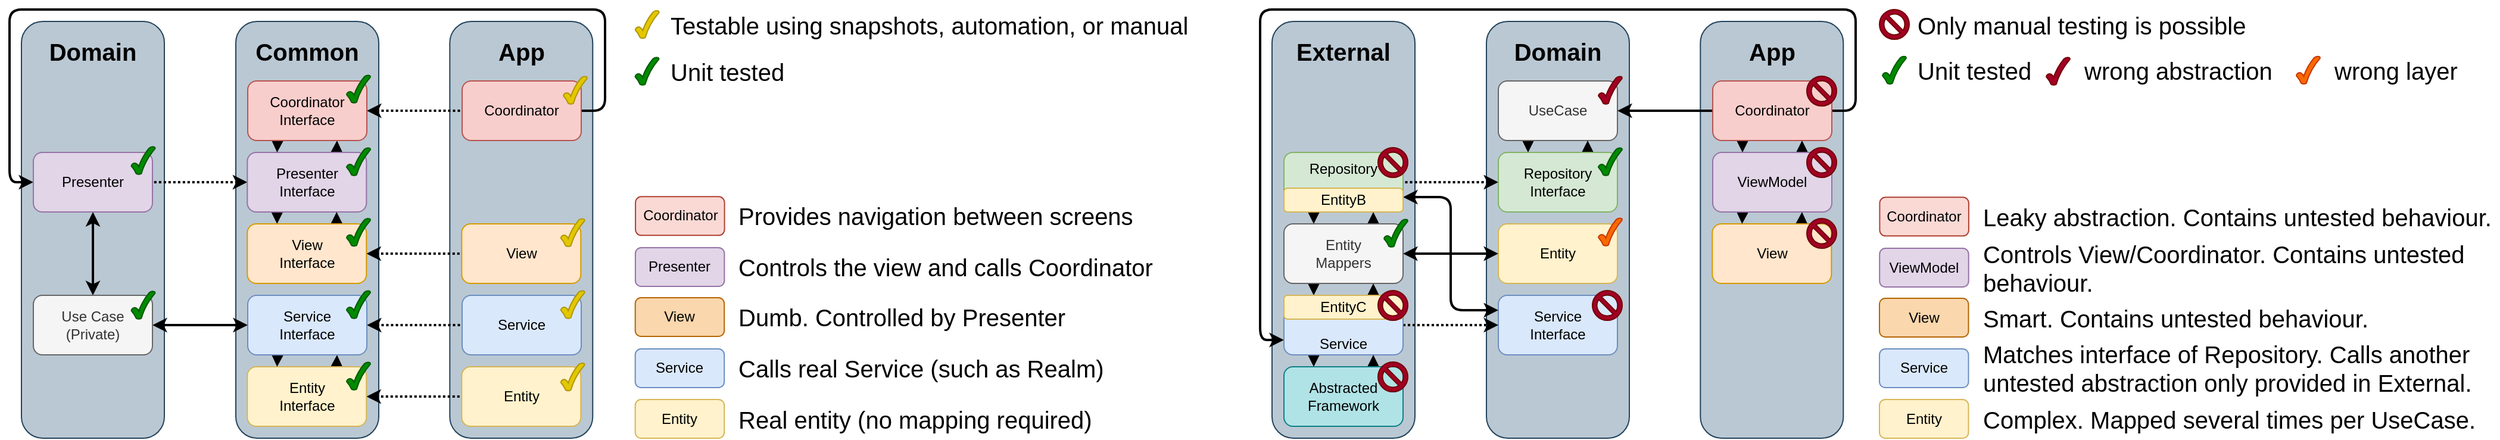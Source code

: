 <mxfile version="12.7.0" type="device"><diagram id="kvnd-zOc_4Nbdbl5QfDw" name="Page-1"><mxGraphModel dx="1101" dy="2995" grid="1" gridSize="10" guides="1" tooltips="1" connect="1" arrows="1" fold="1" page="1" pageScale="1" pageWidth="850" pageHeight="1100" math="0" shadow="0"><root><mxCell id="0"/><mxCell id="1" parent="0"/><mxCell id="dCTZfbozJOA-uEL_orex-148" value="" style="rounded=1;whiteSpace=wrap;html=1;shadow=0;glass=0;comic=0;labelBackgroundColor=none;fillColor=#bac8d3;fontSize=20;align=center;strokeColor=#23445d;" vertex="1" parent="1"><mxGeometry x="50" y="-2160" width="120" height="350" as="geometry"/></mxCell><mxCell id="dCTZfbozJOA-uEL_orex-134" value="" style="rounded=1;whiteSpace=wrap;html=1;shadow=0;glass=0;comic=0;labelBackgroundColor=none;fillColor=#bac8d3;fontSize=20;align=center;strokeColor=#23445d;" vertex="1" parent="1"><mxGeometry x="409.65" y="-2160" width="120" height="350" as="geometry"/></mxCell><mxCell id="dCTZfbozJOA-uEL_orex-130" value="" style="rounded=1;whiteSpace=wrap;html=1;shadow=0;glass=0;comic=0;labelBackgroundColor=none;fillColor=#bac8d3;fontSize=20;align=center;strokeColor=#23445d;" vertex="1" parent="1"><mxGeometry x="230" y="-2160" width="120" height="350" as="geometry"/></mxCell><mxCell id="dCTZfbozJOA-uEL_orex-133" value="" style="edgeStyle=orthogonalEdgeStyle;rounded=1;orthogonalLoop=1;jettySize=auto;html=1;dashed=1;endArrow=none;endFill=0;fontSize=12;dashPattern=1 1;strokeWidth=2;startArrow=classic;startFill=1;" edge="1" parent="1" source="dCTZfbozJOA-uEL_orex-131" target="dCTZfbozJOA-uEL_orex-132"><mxGeometry relative="1" as="geometry"/></mxCell><mxCell id="dCTZfbozJOA-uEL_orex-215" style="edgeStyle=orthogonalEdgeStyle;rounded=1;orthogonalLoop=1;jettySize=auto;html=1;exitX=0.75;exitY=0;exitDx=0;exitDy=0;entryX=0.75;entryY=1;entryDx=0;entryDy=0;dashed=1;dashPattern=1 1;startArrow=none;startFill=0;endArrow=classic;endFill=1;strokeWidth=2;fontSize=20;" edge="1" parent="1" source="dCTZfbozJOA-uEL_orex-131" target="dCTZfbozJOA-uEL_orex-138"><mxGeometry relative="1" as="geometry"/></mxCell><mxCell id="dCTZfbozJOA-uEL_orex-131" value="Entity&lt;br&gt;Interface" style="rounded=1;whiteSpace=wrap;html=1;shadow=0;glass=0;comic=0;labelBackgroundColor=none;fillColor=#fff2cc;fontSize=12;align=center;strokeColor=#d6b656;" vertex="1" parent="1"><mxGeometry x="239.65" y="-1870" width="100" height="50" as="geometry"/></mxCell><mxCell id="dCTZfbozJOA-uEL_orex-132" value="Entity" style="rounded=1;whiteSpace=wrap;html=1;shadow=0;glass=0;comic=0;labelBackgroundColor=none;fillColor=#fff2cc;fontSize=12;align=center;strokeColor=#d6b656;" vertex="1" parent="1"><mxGeometry x="419.65" y="-1870" width="100" height="50" as="geometry"/></mxCell><mxCell id="dCTZfbozJOA-uEL_orex-151" value="" style="edgeStyle=orthogonalEdgeStyle;rounded=1;orthogonalLoop=1;jettySize=auto;html=1;dashed=1;endArrow=none;endFill=0;fontSize=12;strokeWidth=2;dashPattern=1 1;startArrow=classic;startFill=1;" edge="1" parent="1" source="dCTZfbozJOA-uEL_orex-135" target="dCTZfbozJOA-uEL_orex-149"><mxGeometry relative="1" as="geometry"><mxPoint x="150" y="-2015" as="targetPoint"/></mxGeometry></mxCell><mxCell id="dCTZfbozJOA-uEL_orex-209" style="edgeStyle=orthogonalEdgeStyle;rounded=1;orthogonalLoop=1;jettySize=auto;html=1;exitX=0.25;exitY=1;exitDx=0;exitDy=0;entryX=0.25;entryY=0;entryDx=0;entryDy=0;dashed=1;dashPattern=1 1;startArrow=none;startFill=0;endArrow=classic;endFill=1;strokeWidth=2;fontSize=20;" edge="1" parent="1" source="dCTZfbozJOA-uEL_orex-135" target="dCTZfbozJOA-uEL_orex-136"><mxGeometry relative="1" as="geometry"/></mxCell><mxCell id="dCTZfbozJOA-uEL_orex-212" style="edgeStyle=orthogonalEdgeStyle;rounded=1;orthogonalLoop=1;jettySize=auto;html=1;exitX=0.75;exitY=0;exitDx=0;exitDy=0;entryX=0.75;entryY=1;entryDx=0;entryDy=0;dashed=1;dashPattern=1 1;startArrow=none;startFill=0;endArrow=classic;endFill=1;strokeWidth=2;fontSize=20;" edge="1" parent="1" source="dCTZfbozJOA-uEL_orex-135" target="dCTZfbozJOA-uEL_orex-137"><mxGeometry relative="1" as="geometry"/></mxCell><mxCell id="dCTZfbozJOA-uEL_orex-135" value="Presenter&lt;br&gt;Interface" style="rounded=1;whiteSpace=wrap;html=1;shadow=0;glass=0;comic=0;labelBackgroundColor=none;fillColor=#e1d5e7;fontSize=12;align=center;strokeColor=#9673a6;" vertex="1" parent="1"><mxGeometry x="239.65" y="-2050" width="100" height="50" as="geometry"/></mxCell><mxCell id="dCTZfbozJOA-uEL_orex-147" value="" style="edgeStyle=orthogonalEdgeStyle;rounded=1;orthogonalLoop=1;jettySize=auto;html=1;dashed=1;endArrow=none;endFill=0;fontSize=12;entryX=0;entryY=0.5;entryDx=0;entryDy=0;dashPattern=1 1;strokeWidth=2;startArrow=classic;startFill=1;" edge="1" parent="1" source="dCTZfbozJOA-uEL_orex-136" target="dCTZfbozJOA-uEL_orex-139"><mxGeometry relative="1" as="geometry"/></mxCell><mxCell id="dCTZfbozJOA-uEL_orex-210" style="edgeStyle=orthogonalEdgeStyle;rounded=1;orthogonalLoop=1;jettySize=auto;html=1;exitX=0.75;exitY=0;exitDx=0;exitDy=0;entryX=0.75;entryY=1;entryDx=0;entryDy=0;dashed=1;dashPattern=1 1;startArrow=none;startFill=0;endArrow=classic;endFill=1;strokeWidth=2;fontSize=20;" edge="1" parent="1" source="dCTZfbozJOA-uEL_orex-136" target="dCTZfbozJOA-uEL_orex-135"><mxGeometry relative="1" as="geometry"/></mxCell><mxCell id="dCTZfbozJOA-uEL_orex-136" value="View&lt;br&gt;Interface" style="rounded=1;whiteSpace=wrap;html=1;shadow=0;glass=0;comic=0;labelBackgroundColor=none;fillColor=#ffe6cc;fontSize=12;align=center;strokeColor=#d79b00;" vertex="1" parent="1"><mxGeometry x="239.65" y="-1990" width="100" height="50" as="geometry"/></mxCell><mxCell id="dCTZfbozJOA-uEL_orex-145" value="" style="edgeStyle=orthogonalEdgeStyle;rounded=1;orthogonalLoop=1;jettySize=auto;html=1;dashed=1;endArrow=none;endFill=0;fontSize=12;strokeWidth=2;dashPattern=1 1;startArrow=classic;startFill=1;" edge="1" parent="1" source="dCTZfbozJOA-uEL_orex-137" target="dCTZfbozJOA-uEL_orex-140"><mxGeometry relative="1" as="geometry"/></mxCell><mxCell id="dCTZfbozJOA-uEL_orex-213" style="edgeStyle=orthogonalEdgeStyle;rounded=1;orthogonalLoop=1;jettySize=auto;html=1;exitX=0.25;exitY=1;exitDx=0;exitDy=0;entryX=0.25;entryY=0;entryDx=0;entryDy=0;dashed=1;dashPattern=1 1;startArrow=none;startFill=0;endArrow=classic;endFill=1;strokeWidth=2;fontSize=20;" edge="1" parent="1" source="dCTZfbozJOA-uEL_orex-137" target="dCTZfbozJOA-uEL_orex-135"><mxGeometry relative="1" as="geometry"/></mxCell><mxCell id="dCTZfbozJOA-uEL_orex-137" value="Coordinator&lt;br&gt;Interface" style="rounded=1;whiteSpace=wrap;html=1;shadow=0;glass=0;comic=0;labelBackgroundColor=none;fillColor=#f8cecc;fontSize=12;align=center;strokeColor=#b85450;" vertex="1" parent="1"><mxGeometry x="240" y="-2110" width="100" height="50" as="geometry"/></mxCell><mxCell id="dCTZfbozJOA-uEL_orex-144" value="" style="edgeStyle=orthogonalEdgeStyle;rounded=1;orthogonalLoop=1;jettySize=auto;html=1;dashed=1;endArrow=none;endFill=0;fontSize=12;dashPattern=1 1;strokeWidth=2;startArrow=classic;startFill=1;" edge="1" parent="1" source="dCTZfbozJOA-uEL_orex-138" target="dCTZfbozJOA-uEL_orex-143"><mxGeometry relative="1" as="geometry"/></mxCell><mxCell id="dCTZfbozJOA-uEL_orex-214" style="edgeStyle=orthogonalEdgeStyle;rounded=1;orthogonalLoop=1;jettySize=auto;html=1;exitX=0.25;exitY=1;exitDx=0;exitDy=0;entryX=0.25;entryY=0;entryDx=0;entryDy=0;dashed=1;dashPattern=1 1;startArrow=none;startFill=0;endArrow=classic;endFill=1;strokeWidth=2;fontSize=20;" edge="1" parent="1" source="dCTZfbozJOA-uEL_orex-138" target="dCTZfbozJOA-uEL_orex-131"><mxGeometry relative="1" as="geometry"/></mxCell><mxCell id="dCTZfbozJOA-uEL_orex-138" value="Service&lt;br&gt;Interface" style="rounded=1;whiteSpace=wrap;html=1;shadow=0;glass=0;comic=0;labelBackgroundColor=none;fillColor=#dae8fc;fontSize=12;align=center;strokeColor=#6c8ebf;" vertex="1" parent="1"><mxGeometry x="240" y="-1930" width="100" height="50" as="geometry"/></mxCell><mxCell id="dCTZfbozJOA-uEL_orex-139" value="View" style="rounded=1;whiteSpace=wrap;html=1;shadow=0;glass=0;comic=0;labelBackgroundColor=none;fillColor=#ffe6cc;fontSize=12;align=center;strokeColor=#d79b00;" vertex="1" parent="1"><mxGeometry x="419.65" y="-1990" width="100" height="50" as="geometry"/></mxCell><mxCell id="dCTZfbozJOA-uEL_orex-157" style="edgeStyle=orthogonalEdgeStyle;rounded=1;orthogonalLoop=1;jettySize=auto;html=1;exitX=1;exitY=0.5;exitDx=0;exitDy=0;entryX=0;entryY=0.5;entryDx=0;entryDy=0;endArrow=classic;endFill=1;fontSize=20;strokeWidth=2;" edge="1" parent="1" source="dCTZfbozJOA-uEL_orex-140" target="dCTZfbozJOA-uEL_orex-149"><mxGeometry relative="1" as="geometry"><Array as="points"><mxPoint x="540" y="-2085"/><mxPoint x="540" y="-2170"/><mxPoint x="40" y="-2170"/><mxPoint x="40" y="-2025"/></Array></mxGeometry></mxCell><mxCell id="dCTZfbozJOA-uEL_orex-140" value="Coordinator" style="rounded=1;whiteSpace=wrap;html=1;shadow=0;glass=0;comic=0;labelBackgroundColor=none;fillColor=#f8cecc;fontSize=12;align=center;strokeColor=#b85450;" vertex="1" parent="1"><mxGeometry x="420" y="-2110" width="100" height="50" as="geometry"/></mxCell><mxCell id="dCTZfbozJOA-uEL_orex-143" value="Service" style="rounded=1;whiteSpace=wrap;html=1;shadow=0;glass=0;comic=0;labelBackgroundColor=none;fillColor=#dae8fc;fontSize=12;align=center;strokeColor=#6c8ebf;" vertex="1" parent="1"><mxGeometry x="420" y="-1930" width="100" height="50" as="geometry"/></mxCell><mxCell id="dCTZfbozJOA-uEL_orex-202" style="edgeStyle=orthogonalEdgeStyle;rounded=1;orthogonalLoop=1;jettySize=auto;html=1;exitX=0.5;exitY=1;exitDx=0;exitDy=0;startArrow=classic;startFill=1;endArrow=classic;endFill=1;strokeWidth=2;fontSize=20;" edge="1" parent="1" source="dCTZfbozJOA-uEL_orex-149" target="dCTZfbozJOA-uEL_orex-152"><mxGeometry relative="1" as="geometry"/></mxCell><mxCell id="dCTZfbozJOA-uEL_orex-149" value="Presenter" style="rounded=1;whiteSpace=wrap;html=1;shadow=0;glass=0;comic=0;labelBackgroundColor=none;fillColor=#e1d5e7;fontSize=12;align=center;strokeColor=#9673a6;" vertex="1" parent="1"><mxGeometry x="60.0" y="-2050" width="100" height="50" as="geometry"/></mxCell><mxCell id="dCTZfbozJOA-uEL_orex-201" style="edgeStyle=orthogonalEdgeStyle;rounded=1;orthogonalLoop=1;jettySize=auto;html=1;exitX=1;exitY=0.5;exitDx=0;exitDy=0;entryX=0;entryY=0.5;entryDx=0;entryDy=0;startArrow=classic;startFill=1;endArrow=classic;endFill=1;strokeWidth=2;fontSize=20;" edge="1" parent="1" source="dCTZfbozJOA-uEL_orex-152" target="dCTZfbozJOA-uEL_orex-138"><mxGeometry relative="1" as="geometry"/></mxCell><mxCell id="dCTZfbozJOA-uEL_orex-152" value="Use Case&lt;br&gt;(Private)" style="rounded=1;whiteSpace=wrap;html=1;shadow=0;glass=0;comic=0;labelBackgroundColor=none;fillColor=#f5f5f5;fontSize=12;align=center;strokeColor=#666666;fontColor=#333333;" vertex="1" parent="1"><mxGeometry x="60.0" y="-1930" width="100" height="50" as="geometry"/></mxCell><mxCell id="dCTZfbozJOA-uEL_orex-154" value="Common" style="rounded=1;whiteSpace=wrap;html=1;shadow=0;glass=0;comic=0;labelBackgroundColor=none;fillColor=none;fontSize=20;align=center;strokeColor=none;fontStyle=1" vertex="1" parent="1"><mxGeometry x="240" y="-2160" width="100" height="50" as="geometry"/></mxCell><mxCell id="dCTZfbozJOA-uEL_orex-155" value="App" style="rounded=1;whiteSpace=wrap;html=1;shadow=0;glass=0;comic=0;labelBackgroundColor=none;fillColor=none;fontSize=20;align=center;strokeColor=none;fontStyle=1" vertex="1" parent="1"><mxGeometry x="420.0" y="-2160" width="100" height="50" as="geometry"/></mxCell><mxCell id="dCTZfbozJOA-uEL_orex-156" value="Domain" style="rounded=1;whiteSpace=wrap;html=1;shadow=0;glass=0;comic=0;labelBackgroundColor=none;fillColor=none;fontSize=20;align=center;strokeColor=none;fontStyle=1" vertex="1" parent="1"><mxGeometry x="60.0" y="-2160" width="100" height="50" as="geometry"/></mxCell><mxCell id="dCTZfbozJOA-uEL_orex-159" value="" style="rounded=1;whiteSpace=wrap;html=1;shadow=0;glass=0;comic=0;labelBackgroundColor=none;fillColor=#bac8d3;fontSize=20;align=center;strokeColor=#23445d;" vertex="1" parent="1"><mxGeometry x="1100" y="-2160" width="120" height="350" as="geometry"/></mxCell><mxCell id="dCTZfbozJOA-uEL_orex-160" value="" style="rounded=1;whiteSpace=wrap;html=1;shadow=0;glass=0;comic=0;labelBackgroundColor=none;fillColor=#bac8d3;fontSize=20;align=center;strokeColor=#23445d;" vertex="1" parent="1"><mxGeometry x="1459.65" y="-2160" width="120" height="350" as="geometry"/></mxCell><mxCell id="dCTZfbozJOA-uEL_orex-161" value="" style="rounded=1;whiteSpace=wrap;html=1;shadow=0;glass=0;comic=0;labelBackgroundColor=none;fillColor=#bac8d3;fontSize=20;align=center;strokeColor=#23445d;" vertex="1" parent="1"><mxGeometry x="1280" y="-2160" width="120" height="350" as="geometry"/></mxCell><mxCell id="dCTZfbozJOA-uEL_orex-163" value="Entity" style="rounded=1;whiteSpace=wrap;html=1;shadow=0;glass=0;comic=0;labelBackgroundColor=none;fillColor=#fff2cc;fontSize=12;align=center;strokeColor=#d6b656;" vertex="1" parent="1"><mxGeometry x="1290" y="-1990" width="100" height="50" as="geometry"/></mxCell><mxCell id="dCTZfbozJOA-uEL_orex-221" style="edgeStyle=orthogonalEdgeStyle;rounded=1;orthogonalLoop=1;jettySize=auto;html=1;exitX=0.25;exitY=1;exitDx=0;exitDy=0;entryX=0.25;entryY=0;entryDx=0;entryDy=0;startArrow=none;startFill=0;endArrow=classic;endFill=1;strokeWidth=2;fontSize=20;" edge="1" parent="1" source="dCTZfbozJOA-uEL_orex-166" target="dCTZfbozJOA-uEL_orex-183"><mxGeometry relative="1" as="geometry"/></mxCell><mxCell id="dCTZfbozJOA-uEL_orex-166" value="UseCase" style="rounded=1;whiteSpace=wrap;html=1;shadow=0;glass=0;comic=0;labelBackgroundColor=none;fillColor=#f5f5f5;fontSize=12;align=center;strokeColor=#666666;fontColor=#333333;" vertex="1" parent="1"><mxGeometry x="1290" y="-2110" width="100" height="50" as="geometry"/></mxCell><mxCell id="dCTZfbozJOA-uEL_orex-172" value="Service&lt;br&gt;Interface" style="rounded=1;whiteSpace=wrap;html=1;shadow=0;glass=0;comic=0;labelBackgroundColor=none;fillColor=#dae8fc;fontSize=12;align=center;strokeColor=#6c8ebf;" vertex="1" parent="1"><mxGeometry x="1290" y="-1930" width="100" height="50" as="geometry"/></mxCell><mxCell id="dCTZfbozJOA-uEL_orex-229" style="edgeStyle=orthogonalEdgeStyle;rounded=1;orthogonalLoop=1;jettySize=auto;html=1;exitX=0.75;exitY=0;exitDx=0;exitDy=0;entryX=0.75;entryY=1;entryDx=0;entryDy=0;startArrow=none;startFill=0;endArrow=classic;endFill=1;strokeWidth=2;fontSize=20;" edge="1" parent="1" source="dCTZfbozJOA-uEL_orex-173" target="dCTZfbozJOA-uEL_orex-177"><mxGeometry relative="1" as="geometry"/></mxCell><mxCell id="dCTZfbozJOA-uEL_orex-173" value="View" style="rounded=1;whiteSpace=wrap;html=1;shadow=0;glass=0;comic=0;labelBackgroundColor=none;fillColor=#ffe6cc;fontSize=12;align=center;strokeColor=#d79b00;" vertex="1" parent="1"><mxGeometry x="1469.65" y="-1990" width="100" height="50" as="geometry"/></mxCell><mxCell id="dCTZfbozJOA-uEL_orex-182" style="edgeStyle=orthogonalEdgeStyle;rounded=1;orthogonalLoop=1;jettySize=auto;html=1;exitX=0;exitY=0.5;exitDx=0;exitDy=0;entryX=1;entryY=0.5;entryDx=0;entryDy=0;startArrow=none;startFill=0;endArrow=classic;endFill=1;strokeWidth=2;fontSize=20;" edge="1" parent="1" source="dCTZfbozJOA-uEL_orex-175" target="dCTZfbozJOA-uEL_orex-166"><mxGeometry relative="1" as="geometry"/></mxCell><mxCell id="dCTZfbozJOA-uEL_orex-226" style="edgeStyle=orthogonalEdgeStyle;rounded=1;orthogonalLoop=1;jettySize=auto;html=1;exitX=0.25;exitY=1;exitDx=0;exitDy=0;entryX=0.25;entryY=0;entryDx=0;entryDy=0;startArrow=none;startFill=0;endArrow=classic;endFill=1;strokeWidth=2;fontSize=20;" edge="1" parent="1" source="dCTZfbozJOA-uEL_orex-175" target="dCTZfbozJOA-uEL_orex-177"><mxGeometry relative="1" as="geometry"/></mxCell><mxCell id="dCTZfbozJOA-uEL_orex-230" style="edgeStyle=orthogonalEdgeStyle;rounded=1;orthogonalLoop=1;jettySize=auto;html=1;exitX=1;exitY=0.5;exitDx=0;exitDy=0;entryX=0;entryY=0.75;entryDx=0;entryDy=0;startArrow=none;startFill=0;endArrow=classic;endFill=1;strokeWidth=2;fontSize=20;" edge="1" parent="1" source="dCTZfbozJOA-uEL_orex-175" target="dCTZfbozJOA-uEL_orex-185"><mxGeometry relative="1" as="geometry"><Array as="points"><mxPoint x="1590" y="-2085"/><mxPoint x="1590" y="-2170"/><mxPoint x="1090" y="-2170"/><mxPoint x="1090" y="-1892"/></Array></mxGeometry></mxCell><mxCell id="dCTZfbozJOA-uEL_orex-175" value="Coordinator" style="rounded=1;whiteSpace=wrap;html=1;shadow=0;glass=0;comic=0;labelBackgroundColor=none;fillColor=#f8cecc;fontSize=12;align=center;strokeColor=#b85450;" vertex="1" parent="1"><mxGeometry x="1470" y="-2110" width="100" height="50" as="geometry"/></mxCell><mxCell id="dCTZfbozJOA-uEL_orex-227" style="edgeStyle=orthogonalEdgeStyle;rounded=1;orthogonalLoop=1;jettySize=auto;html=1;exitX=0.75;exitY=0;exitDx=0;exitDy=0;entryX=0.75;entryY=1;entryDx=0;entryDy=0;startArrow=none;startFill=0;endArrow=classic;endFill=1;strokeWidth=2;fontSize=20;" edge="1" parent="1" source="dCTZfbozJOA-uEL_orex-177" target="dCTZfbozJOA-uEL_orex-175"><mxGeometry relative="1" as="geometry"/></mxCell><mxCell id="dCTZfbozJOA-uEL_orex-228" style="edgeStyle=orthogonalEdgeStyle;rounded=1;orthogonalLoop=1;jettySize=auto;html=1;exitX=0.25;exitY=1;exitDx=0;exitDy=0;entryX=0.25;entryY=0;entryDx=0;entryDy=0;startArrow=none;startFill=0;endArrow=classic;endFill=1;strokeWidth=2;fontSize=20;" edge="1" parent="1" source="dCTZfbozJOA-uEL_orex-177" target="dCTZfbozJOA-uEL_orex-173"><mxGeometry relative="1" as="geometry"/></mxCell><mxCell id="dCTZfbozJOA-uEL_orex-177" value="&lt;div&gt;ViewModel&lt;/div&gt;" style="rounded=1;whiteSpace=wrap;html=1;shadow=0;glass=0;comic=0;labelBackgroundColor=none;fillColor=#e1d5e7;fontSize=12;align=center;strokeColor=#9673a6;" vertex="1" parent="1"><mxGeometry x="1470" y="-2050" width="100" height="50" as="geometry"/></mxCell><mxCell id="dCTZfbozJOA-uEL_orex-219" style="edgeStyle=orthogonalEdgeStyle;rounded=1;orthogonalLoop=1;jettySize=auto;html=1;exitX=1;exitY=0.75;exitDx=0;exitDy=0;entryX=0;entryY=0.25;entryDx=0;entryDy=0;startArrow=classic;startFill=1;endArrow=classic;endFill=1;strokeWidth=2;fontSize=20;" edge="1" parent="1" source="dCTZfbozJOA-uEL_orex-178" target="dCTZfbozJOA-uEL_orex-172"><mxGeometry relative="1" as="geometry"/></mxCell><mxCell id="dCTZfbozJOA-uEL_orex-178" value="Repository" style="rounded=1;whiteSpace=wrap;html=1;shadow=0;glass=0;comic=0;labelBackgroundColor=none;fillColor=#d5e8d4;fontSize=12;align=center;strokeColor=#82b366;verticalAlign=top;" vertex="1" parent="1"><mxGeometry x="1110" y="-2050" width="100" height="50" as="geometry"/></mxCell><mxCell id="dCTZfbozJOA-uEL_orex-179" value="Domain" style="rounded=1;whiteSpace=wrap;html=1;shadow=0;glass=0;comic=0;labelBackgroundColor=none;fillColor=none;fontSize=20;align=center;strokeColor=none;fontStyle=1" vertex="1" parent="1"><mxGeometry x="1290" y="-2160" width="100" height="50" as="geometry"/></mxCell><mxCell id="dCTZfbozJOA-uEL_orex-180" value="App" style="rounded=1;whiteSpace=wrap;html=1;shadow=0;glass=0;comic=0;labelBackgroundColor=none;fillColor=none;fontSize=20;align=center;strokeColor=none;fontStyle=1" vertex="1" parent="1"><mxGeometry x="1470" y="-2160" width="100" height="50" as="geometry"/></mxCell><mxCell id="dCTZfbozJOA-uEL_orex-181" value="External" style="rounded=1;whiteSpace=wrap;html=1;shadow=0;glass=0;comic=0;labelBackgroundColor=none;fillColor=none;fontSize=20;align=center;strokeColor=none;fontStyle=1" vertex="1" parent="1"><mxGeometry x="1110" y="-2160" width="100" height="50" as="geometry"/></mxCell><mxCell id="dCTZfbozJOA-uEL_orex-184" style="edgeStyle=orthogonalEdgeStyle;rounded=1;orthogonalLoop=1;jettySize=auto;html=1;exitX=0;exitY=0.5;exitDx=0;exitDy=0;dashed=1;dashPattern=1 1;startArrow=classic;startFill=1;endArrow=none;endFill=0;strokeWidth=2;fontSize=20;" edge="1" parent="1" source="dCTZfbozJOA-uEL_orex-183" target="dCTZfbozJOA-uEL_orex-178"><mxGeometry relative="1" as="geometry"/></mxCell><mxCell id="dCTZfbozJOA-uEL_orex-222" style="edgeStyle=orthogonalEdgeStyle;rounded=1;orthogonalLoop=1;jettySize=auto;html=1;exitX=0.75;exitY=0;exitDx=0;exitDy=0;entryX=0.75;entryY=1;entryDx=0;entryDy=0;startArrow=none;startFill=0;endArrow=classic;endFill=1;strokeWidth=2;fontSize=20;" edge="1" parent="1" source="dCTZfbozJOA-uEL_orex-183" target="dCTZfbozJOA-uEL_orex-166"><mxGeometry relative="1" as="geometry"/></mxCell><mxCell id="dCTZfbozJOA-uEL_orex-183" value="Repository&lt;br&gt;Interface" style="rounded=1;whiteSpace=wrap;html=1;shadow=0;glass=0;comic=0;labelBackgroundColor=none;fillColor=#d5e8d4;fontSize=12;align=center;strokeColor=#82b366;" vertex="1" parent="1"><mxGeometry x="1290" y="-2050" width="100" height="50" as="geometry"/></mxCell><mxCell id="dCTZfbozJOA-uEL_orex-186" style="edgeStyle=orthogonalEdgeStyle;rounded=1;orthogonalLoop=1;jettySize=auto;html=1;exitX=1;exitY=0.5;exitDx=0;exitDy=0;entryX=0;entryY=0.5;entryDx=0;entryDy=0;dashed=1;dashPattern=1 1;startArrow=none;startFill=0;endArrow=classic;endFill=1;strokeWidth=2;fontSize=20;" edge="1" parent="1" source="dCTZfbozJOA-uEL_orex-185" target="dCTZfbozJOA-uEL_orex-172"><mxGeometry relative="1" as="geometry"/></mxCell><mxCell id="dCTZfbozJOA-uEL_orex-217" style="edgeStyle=orthogonalEdgeStyle;rounded=1;orthogonalLoop=1;jettySize=auto;html=1;exitX=0.25;exitY=1;exitDx=0;exitDy=0;entryX=0.25;entryY=0;entryDx=0;entryDy=0;startArrow=none;startFill=0;endArrow=classic;endFill=1;strokeWidth=2;fontSize=20;" edge="1" parent="1" source="dCTZfbozJOA-uEL_orex-185" target="dCTZfbozJOA-uEL_orex-216"><mxGeometry relative="1" as="geometry"/></mxCell><mxCell id="dCTZfbozJOA-uEL_orex-185" value="Service" style="rounded=1;whiteSpace=wrap;html=1;shadow=0;glass=0;comic=0;labelBackgroundColor=none;fillColor=#dae8fc;fontSize=12;align=center;strokeColor=#6c8ebf;verticalAlign=bottom;" vertex="1" parent="1"><mxGeometry x="1110" y="-1930" width="100" height="50" as="geometry"/></mxCell><mxCell id="dCTZfbozJOA-uEL_orex-190" style="edgeStyle=orthogonalEdgeStyle;rounded=1;orthogonalLoop=1;jettySize=auto;html=1;exitX=1;exitY=0.5;exitDx=0;exitDy=0;entryX=0;entryY=0.5;entryDx=0;entryDy=0;startArrow=classic;startFill=1;endArrow=classic;endFill=1;strokeWidth=2;fontSize=20;" edge="1" parent="1" source="dCTZfbozJOA-uEL_orex-199" target="dCTZfbozJOA-uEL_orex-163"><mxGeometry relative="1" as="geometry"/></mxCell><mxCell id="dCTZfbozJOA-uEL_orex-239" style="edgeStyle=orthogonalEdgeStyle;rounded=1;orthogonalLoop=1;jettySize=auto;html=1;exitX=0.75;exitY=1;exitDx=0;exitDy=0;startArrow=classic;startFill=1;endArrow=none;endFill=0;strokeWidth=2;fontSize=20;entryX=0.75;entryY=0;entryDx=0;entryDy=0;" edge="1" parent="1" source="dCTZfbozJOA-uEL_orex-199" target="dCTZfbozJOA-uEL_orex-187"><mxGeometry relative="1" as="geometry"><mxPoint x="1185" y="-1930" as="targetPoint"/></mxGeometry></mxCell><mxCell id="dCTZfbozJOA-uEL_orex-218" style="edgeStyle=orthogonalEdgeStyle;rounded=1;orthogonalLoop=1;jettySize=auto;html=1;exitX=0.75;exitY=0;exitDx=0;exitDy=0;entryX=0.75;entryY=1;entryDx=0;entryDy=0;startArrow=none;startFill=0;endArrow=classic;endFill=1;strokeWidth=2;fontSize=20;" edge="1" parent="1" source="dCTZfbozJOA-uEL_orex-216" target="dCTZfbozJOA-uEL_orex-185"><mxGeometry relative="1" as="geometry"/></mxCell><mxCell id="dCTZfbozJOA-uEL_orex-216" value="Abstracted&lt;br&gt;Framework" style="rounded=1;whiteSpace=wrap;html=1;shadow=0;glass=0;comic=0;labelBackgroundColor=none;fillColor=#b0e3e6;fontSize=12;align=center;strokeColor=#0e8088;verticalAlign=middle;" vertex="1" parent="1"><mxGeometry x="1110" y="-1870" width="100" height="50" as="geometry"/></mxCell><mxCell id="dCTZfbozJOA-uEL_orex-245" style="edgeStyle=orthogonalEdgeStyle;rounded=1;orthogonalLoop=1;jettySize=auto;html=1;exitX=0.75;exitY=1;exitDx=0;exitDy=0;entryX=0.75;entryY=0;entryDx=0;entryDy=0;startArrow=classic;startFill=1;endArrow=none;endFill=0;strokeWidth=2;fontSize=20;" edge="1" parent="1" source="dCTZfbozJOA-uEL_orex-188" target="dCTZfbozJOA-uEL_orex-199"><mxGeometry relative="1" as="geometry"/></mxCell><mxCell id="dCTZfbozJOA-uEL_orex-247" style="edgeStyle=orthogonalEdgeStyle;rounded=1;orthogonalLoop=1;jettySize=auto;html=1;exitX=0.25;exitY=0;exitDx=0;exitDy=0;entryX=0.25;entryY=1;entryDx=0;entryDy=0;startArrow=classic;startFill=1;endArrow=none;endFill=0;strokeWidth=2;fontSize=20;" edge="1" parent="1" source="dCTZfbozJOA-uEL_orex-187" target="dCTZfbozJOA-uEL_orex-199"><mxGeometry relative="1" as="geometry"/></mxCell><mxCell id="dCTZfbozJOA-uEL_orex-187" value="&lt;div&gt;EntityC&lt;/div&gt;" style="rounded=1;whiteSpace=wrap;html=1;shadow=0;glass=0;comic=0;labelBackgroundColor=none;fillColor=#fff2cc;fontSize=12;align=center;strokeColor=#d6b656;" vertex="1" parent="1"><mxGeometry x="1110" y="-1930" width="100" height="20" as="geometry"/></mxCell><mxCell id="dCTZfbozJOA-uEL_orex-244" style="edgeStyle=orthogonalEdgeStyle;rounded=1;orthogonalLoop=1;jettySize=auto;html=1;exitX=0.25;exitY=0;exitDx=0;exitDy=0;entryX=0.25;entryY=1;entryDx=0;entryDy=0;startArrow=classic;startFill=1;endArrow=none;endFill=0;strokeWidth=2;fontSize=20;" edge="1" parent="1" source="dCTZfbozJOA-uEL_orex-199" target="dCTZfbozJOA-uEL_orex-188"><mxGeometry relative="1" as="geometry"/></mxCell><mxCell id="dCTZfbozJOA-uEL_orex-199" value="&lt;div&gt;Entity&lt;/div&gt;&lt;div&gt;Mappers&lt;/div&gt;" style="rounded=1;whiteSpace=wrap;html=1;shadow=0;glass=0;comic=0;labelBackgroundColor=none;fillColor=#f5f5f5;fontSize=12;align=center;strokeColor=#666666;fontColor=#333333;" vertex="1" parent="1"><mxGeometry x="1110" y="-1990" width="100" height="50" as="geometry"/></mxCell><mxCell id="dCTZfbozJOA-uEL_orex-188" value="EntityB" style="rounded=1;whiteSpace=wrap;html=1;shadow=0;glass=0;comic=0;labelBackgroundColor=none;fillColor=#fff2cc;fontSize=12;align=center;strokeColor=#d6b656;" vertex="1" parent="1"><mxGeometry x="1110" y="-2020" width="100" height="20" as="geometry"/></mxCell><mxCell id="dCTZfbozJOA-uEL_orex-248" value="" style="verticalLabelPosition=bottom;verticalAlign=top;html=1;shape=mxgraph.basic.tick;rounded=1;shadow=0;glass=0;comic=0;labelBackgroundColor=none;fillColor=#008a00;fontSize=20;align=center;strokeColor=#005700;fontColor=#ffffff;" vertex="1" parent="1"><mxGeometry x="142.25" y="-1933.53" width="20" height="23.53" as="geometry"/></mxCell><mxCell id="dCTZfbozJOA-uEL_orex-249" value="" style="verticalLabelPosition=bottom;verticalAlign=top;html=1;shape=mxgraph.basic.tick;rounded=1;shadow=0;glass=0;comic=0;labelBackgroundColor=none;fillColor=#008a00;fontSize=20;align=center;strokeColor=#005700;fontColor=#ffffff;" vertex="1" parent="1"><mxGeometry x="142.25" y="-2055" width="20" height="23.53" as="geometry"/></mxCell><mxCell id="dCTZfbozJOA-uEL_orex-250" value="" style="verticalLabelPosition=bottom;verticalAlign=top;html=1;shape=mxgraph.basic.tick;rounded=1;shadow=0;glass=0;comic=0;labelBackgroundColor=none;fillColor=#008a00;fontSize=20;align=center;strokeColor=#005700;fontColor=#ffffff;" vertex="1" parent="1"><mxGeometry x="1194" y="-1994" width="20" height="23.53" as="geometry"/></mxCell><mxCell id="dCTZfbozJOA-uEL_orex-253" value="" style="verticalLabelPosition=bottom;verticalAlign=top;html=1;shape=mxgraph.basic.no_symbol;rounded=1;shadow=0;glass=0;comic=0;labelBackgroundColor=none;fillColor=#a20025;fontSize=20;align=center;strokeColor=#6F0000;fontColor=#ffffff;" vertex="1" parent="1"><mxGeometry x="1549" y="-2114" width="25" height="25" as="geometry"/></mxCell><mxCell id="dCTZfbozJOA-uEL_orex-254" value="" style="verticalLabelPosition=bottom;verticalAlign=top;html=1;shape=mxgraph.basic.no_symbol;rounded=1;shadow=0;glass=0;comic=0;labelBackgroundColor=none;fillColor=#a20025;fontSize=20;align=center;strokeColor=#6F0000;fontColor=#ffffff;" vertex="1" parent="1"><mxGeometry x="1549" y="-2054" width="25" height="25" as="geometry"/></mxCell><mxCell id="dCTZfbozJOA-uEL_orex-255" value="" style="verticalLabelPosition=bottom;verticalAlign=top;html=1;shape=mxgraph.basic.no_symbol;rounded=1;shadow=0;glass=0;comic=0;labelBackgroundColor=none;fillColor=#a20025;fontSize=20;align=center;strokeColor=#6F0000;fontColor=#ffffff;" vertex="1" parent="1"><mxGeometry x="1549" y="-1994.47" width="25" height="25" as="geometry"/></mxCell><mxCell id="dCTZfbozJOA-uEL_orex-256" value="" style="verticalLabelPosition=bottom;verticalAlign=top;html=1;shape=mxgraph.basic.no_symbol;rounded=1;shadow=0;glass=0;comic=0;labelBackgroundColor=none;fillColor=#a20025;fontSize=20;align=center;strokeColor=#6F0000;fontColor=#ffffff;" vertex="1" parent="1"><mxGeometry x="1369" y="-1934" width="25" height="25" as="geometry"/></mxCell><mxCell id="dCTZfbozJOA-uEL_orex-257" value="" style="verticalLabelPosition=bottom;verticalAlign=top;html=1;shape=mxgraph.basic.no_symbol;rounded=1;shadow=0;glass=0;comic=0;labelBackgroundColor=none;fillColor=#a20025;fontSize=20;align=center;strokeColor=#6F0000;fontColor=#ffffff;" vertex="1" parent="1"><mxGeometry x="1189" y="-1934" width="25" height="25" as="geometry"/></mxCell><mxCell id="dCTZfbozJOA-uEL_orex-258" value="" style="verticalLabelPosition=bottom;verticalAlign=top;html=1;shape=mxgraph.basic.no_symbol;rounded=1;shadow=0;glass=0;comic=0;labelBackgroundColor=none;fillColor=#a20025;fontSize=20;align=center;strokeColor=#6F0000;fontColor=#ffffff;" vertex="1" parent="1"><mxGeometry x="1189" y="-2054" width="25" height="25" as="geometry"/></mxCell><mxCell id="dCTZfbozJOA-uEL_orex-259" value="" style="verticalLabelPosition=bottom;verticalAlign=top;html=1;shape=mxgraph.basic.tick;rounded=1;shadow=0;glass=0;comic=0;labelBackgroundColor=none;fillColor=#fa6800;fontSize=20;align=center;strokeColor=#C73500;fontColor=#ffffff;" vertex="1" parent="1"><mxGeometry x="1374" y="-1995" width="20" height="23.53" as="geometry"/></mxCell><mxCell id="dCTZfbozJOA-uEL_orex-260" value="" style="verticalLabelPosition=bottom;verticalAlign=top;html=1;shape=mxgraph.basic.no_symbol;rounded=1;shadow=0;glass=0;comic=0;labelBackgroundColor=none;fillColor=#a20025;fontSize=20;align=center;strokeColor=#6F0000;fontColor=#ffffff;" vertex="1" parent="1"><mxGeometry x="1189" y="-1874" width="25" height="25" as="geometry"/></mxCell><mxCell id="dCTZfbozJOA-uEL_orex-261" value="" style="verticalLabelPosition=bottom;verticalAlign=top;html=1;shape=mxgraph.basic.tick;rounded=1;shadow=0;glass=0;comic=0;labelBackgroundColor=none;fillColor=#008a00;fontSize=20;align=center;strokeColor=#005700;fontColor=#ffffff;" vertex="1" parent="1"><mxGeometry x="1374" y="-2054" width="20" height="23.53" as="geometry"/></mxCell><mxCell id="dCTZfbozJOA-uEL_orex-262" value="" style="verticalLabelPosition=bottom;verticalAlign=top;html=1;shape=mxgraph.basic.tick;rounded=1;shadow=0;glass=0;comic=0;labelBackgroundColor=none;fillColor=#a20025;fontSize=20;align=center;strokeColor=#6F0000;fontColor=#ffffff;" vertex="1" parent="1"><mxGeometry x="1374" y="-2114" width="20" height="23.53" as="geometry"/></mxCell><mxCell id="dCTZfbozJOA-uEL_orex-263" value="" style="verticalLabelPosition=bottom;verticalAlign=top;html=1;shape=mxgraph.basic.tick;rounded=1;shadow=0;glass=0;comic=0;labelBackgroundColor=none;fillColor=#008a00;fontSize=20;align=center;strokeColor=#005700;fontColor=#ffffff;" vertex="1" parent="1"><mxGeometry x="323" y="-1994.74" width="20" height="23.53" as="geometry"/></mxCell><mxCell id="dCTZfbozJOA-uEL_orex-264" value="" style="verticalLabelPosition=bottom;verticalAlign=top;html=1;shape=mxgraph.basic.tick;rounded=1;shadow=0;glass=0;comic=0;labelBackgroundColor=none;fillColor=#008a00;fontSize=20;align=center;strokeColor=#005700;fontColor=#ffffff;" vertex="1" parent="1"><mxGeometry x="323" y="-1934" width="20" height="23.53" as="geometry"/></mxCell><mxCell id="dCTZfbozJOA-uEL_orex-265" value="" style="verticalLabelPosition=bottom;verticalAlign=top;html=1;shape=mxgraph.basic.tick;rounded=1;shadow=0;glass=0;comic=0;labelBackgroundColor=none;fillColor=#008a00;fontSize=20;align=center;strokeColor=#005700;fontColor=#ffffff;" vertex="1" parent="1"><mxGeometry x="323" y="-1874" width="20" height="23.53" as="geometry"/></mxCell><mxCell id="dCTZfbozJOA-uEL_orex-266" value="" style="verticalLabelPosition=bottom;verticalAlign=top;html=1;shape=mxgraph.basic.tick;rounded=1;shadow=0;glass=0;comic=0;labelBackgroundColor=none;fillColor=#008a00;fontSize=20;align=center;strokeColor=#005700;fontColor=#ffffff;" vertex="1" parent="1"><mxGeometry x="323" y="-2115" width="20" height="23.53" as="geometry"/></mxCell><mxCell id="dCTZfbozJOA-uEL_orex-267" value="" style="verticalLabelPosition=bottom;verticalAlign=top;html=1;shape=mxgraph.basic.tick;rounded=1;shadow=0;glass=0;comic=0;labelBackgroundColor=none;fillColor=#008a00;fontSize=20;align=center;strokeColor=#005700;fontColor=#ffffff;" vertex="1" parent="1"><mxGeometry x="323" y="-2054" width="20" height="23.53" as="geometry"/></mxCell><mxCell id="dCTZfbozJOA-uEL_orex-276" value="Testable using snapshots, automation, or manual" style="text;html=1;strokeColor=none;fillColor=none;align=left;verticalAlign=middle;whiteSpace=wrap;rounded=0;shadow=0;glass=0;comic=0;labelBackgroundColor=none;fontSize=20;" vertex="1" parent="1"><mxGeometry x="592.75" y="-2167.5" width="440" height="20" as="geometry"/></mxCell><mxCell id="dCTZfbozJOA-uEL_orex-277" value="" style="verticalLabelPosition=bottom;verticalAlign=top;html=1;shape=mxgraph.basic.tick;rounded=1;shadow=0;glass=0;comic=0;labelBackgroundColor=none;fillColor=#008a00;fontSize=20;align=center;strokeColor=#005700;fontColor=#ffffff;" vertex="1" parent="1"><mxGeometry x="565.25" y="-2130" width="20" height="23.53" as="geometry"/></mxCell><mxCell id="dCTZfbozJOA-uEL_orex-278" value="Unit tested" style="text;html=1;strokeColor=none;fillColor=none;align=left;verticalAlign=middle;whiteSpace=wrap;rounded=0;shadow=0;glass=0;comic=0;labelBackgroundColor=none;fontSize=20;" vertex="1" parent="1"><mxGeometry x="592.75" y="-2128.24" width="440" height="20" as="geometry"/></mxCell><mxCell id="dCTZfbozJOA-uEL_orex-279" value="" style="verticalLabelPosition=bottom;verticalAlign=top;html=1;shape=mxgraph.basic.no_symbol;rounded=1;shadow=0;glass=0;comic=0;labelBackgroundColor=none;fillColor=#a20025;fontSize=20;align=center;strokeColor=#6F0000;fontColor=#ffffff;" vertex="1" parent="1"><mxGeometry x="1610" y="-2170" width="25" height="25" as="geometry"/></mxCell><mxCell id="dCTZfbozJOA-uEL_orex-280" value="Only manual testing is possible" style="text;html=1;strokeColor=none;fillColor=none;align=left;verticalAlign=middle;whiteSpace=wrap;rounded=0;shadow=0;glass=0;comic=0;labelBackgroundColor=none;fontSize=20;" vertex="1" parent="1"><mxGeometry x="1639.65" y="-2166.62" width="440" height="20" as="geometry"/></mxCell><mxCell id="dCTZfbozJOA-uEL_orex-281" value="" style="verticalLabelPosition=bottom;verticalAlign=top;html=1;shape=mxgraph.basic.tick;rounded=1;shadow=0;glass=0;comic=0;labelBackgroundColor=none;fillColor=#008a00;fontSize=20;align=center;strokeColor=#005700;fontColor=#ffffff;" vertex="1" parent="1"><mxGeometry x="1612.5" y="-2130.89" width="20" height="23.53" as="geometry"/></mxCell><mxCell id="dCTZfbozJOA-uEL_orex-282" value="Unit tested" style="text;html=1;strokeColor=none;fillColor=none;align=left;verticalAlign=middle;whiteSpace=wrap;rounded=0;shadow=0;glass=0;comic=0;labelBackgroundColor=none;fontSize=20;" vertex="1" parent="1"><mxGeometry x="1639.65" y="-2129.12" width="100.35" height="20" as="geometry"/></mxCell><mxCell id="dCTZfbozJOA-uEL_orex-283" value="" style="verticalLabelPosition=bottom;verticalAlign=top;html=1;shape=mxgraph.basic.tick;rounded=1;shadow=0;glass=0;comic=0;labelBackgroundColor=none;fillColor=#a20025;fontSize=20;align=center;strokeColor=#6F0000;fontColor=#ffffff;" vertex="1" parent="1"><mxGeometry x="1750" y="-2130" width="20" height="23.53" as="geometry"/></mxCell><mxCell id="dCTZfbozJOA-uEL_orex-284" value="wrong abstraction" style="text;html=1;strokeColor=none;fillColor=none;align=left;verticalAlign=middle;whiteSpace=wrap;rounded=0;shadow=0;glass=0;comic=0;labelBackgroundColor=none;fontSize=20;" vertex="1" parent="1"><mxGeometry x="1779.65" y="-2129.12" width="160.35" height="20" as="geometry"/></mxCell><mxCell id="dCTZfbozJOA-uEL_orex-285" value="" style="verticalLabelPosition=bottom;verticalAlign=top;html=1;shape=mxgraph.basic.tick;rounded=1;shadow=0;glass=0;comic=0;labelBackgroundColor=none;fillColor=#e3c800;fontSize=20;align=center;strokeColor=#B09500;fontColor=#ffffff;" vertex="1" parent="1"><mxGeometry x="505" y="-2114" width="20" height="23.53" as="geometry"/></mxCell><mxCell id="dCTZfbozJOA-uEL_orex-286" value="" style="verticalLabelPosition=bottom;verticalAlign=top;html=1;shape=mxgraph.basic.tick;rounded=1;shadow=0;glass=0;comic=0;labelBackgroundColor=none;fillColor=#e3c800;fontSize=20;align=center;strokeColor=#B09500;fontColor=#ffffff;" vertex="1" parent="1"><mxGeometry x="502.85" y="-1994.47" width="20" height="23.53" as="geometry"/></mxCell><mxCell id="dCTZfbozJOA-uEL_orex-287" value="" style="verticalLabelPosition=bottom;verticalAlign=top;html=1;shape=mxgraph.basic.tick;rounded=1;shadow=0;glass=0;comic=0;labelBackgroundColor=none;fillColor=#e3c800;fontSize=20;align=center;strokeColor=#B09500;fontColor=#ffffff;" vertex="1" parent="1"><mxGeometry x="502.85" y="-1934" width="20" height="23.53" as="geometry"/></mxCell><mxCell id="dCTZfbozJOA-uEL_orex-288" value="" style="verticalLabelPosition=bottom;verticalAlign=top;html=1;shape=mxgraph.basic.tick;rounded=1;shadow=0;glass=0;comic=0;labelBackgroundColor=none;fillColor=#e3c800;fontSize=20;align=center;strokeColor=#B09500;fontColor=#ffffff;" vertex="1" parent="1"><mxGeometry x="502.85" y="-1873.26" width="20" height="23.53" as="geometry"/></mxCell><mxCell id="dCTZfbozJOA-uEL_orex-289" value="" style="verticalLabelPosition=bottom;verticalAlign=top;html=1;shape=mxgraph.basic.tick;rounded=1;shadow=0;glass=0;comic=0;labelBackgroundColor=none;fillColor=#e3c800;fontSize=20;align=center;strokeColor=#B09500;fontColor=#ffffff;" vertex="1" parent="1"><mxGeometry x="565.35" y="-2169.26" width="20" height="23.53" as="geometry"/></mxCell><mxCell id="dCTZfbozJOA-uEL_orex-290" value="" style="verticalLabelPosition=bottom;verticalAlign=top;html=1;shape=mxgraph.basic.tick;rounded=1;shadow=0;glass=0;comic=0;labelBackgroundColor=none;fillColor=#fa6800;fontSize=20;align=center;strokeColor=#C73500;fontColor=#ffffff;" vertex="1" parent="1"><mxGeometry x="1960" y="-2130.89" width="20" height="23.53" as="geometry"/></mxCell><mxCell id="dCTZfbozJOA-uEL_orex-291" value="wrong layer" style="text;html=1;strokeColor=none;fillColor=none;align=left;verticalAlign=middle;whiteSpace=wrap;rounded=0;shadow=0;glass=0;comic=0;labelBackgroundColor=none;fontSize=20;" vertex="1" parent="1"><mxGeometry x="1989.65" y="-2129.12" width="140.35" height="20" as="geometry"/></mxCell><mxCell id="dCTZfbozJOA-uEL_orex-293" value="Presenter" style="rounded=1;whiteSpace=wrap;html=1;shadow=0;glass=0;comic=0;labelBackgroundColor=none;fillColor=#e1d5e7;fontSize=12;align=center;strokeColor=#9673a6;" vertex="1" parent="1"><mxGeometry x="565.45" y="-1970" width="74.75" height="32.5" as="geometry"/></mxCell><mxCell id="dCTZfbozJOA-uEL_orex-294" value="Controls the view and calls Coordinator" style="text;html=1;strokeColor=none;fillColor=none;align=left;verticalAlign=middle;whiteSpace=wrap;rounded=0;shadow=0;glass=0;comic=0;labelBackgroundColor=none;fontSize=20;" vertex="1" parent="1"><mxGeometry x="650.2" y="-1964" width="370" height="20" as="geometry"/></mxCell><mxCell id="dCTZfbozJOA-uEL_orex-295" value="Coordinator" style="rounded=1;whiteSpace=wrap;html=1;shadow=0;glass=0;comic=0;labelBackgroundColor=none;fillColor=#fad9d5;fontSize=12;align=center;strokeColor=#ae4132;" vertex="1" parent="1"><mxGeometry x="565.55" y="-2012.83" width="74.75" height="32.5" as="geometry"/></mxCell><mxCell id="dCTZfbozJOA-uEL_orex-296" value="Provides navigation between screens" style="text;html=1;strokeColor=none;fillColor=none;align=left;verticalAlign=middle;whiteSpace=wrap;rounded=0;shadow=0;glass=0;comic=0;labelBackgroundColor=none;fontSize=20;" vertex="1" parent="1"><mxGeometry x="650.3" y="-2006.83" width="370" height="20" as="geometry"/></mxCell><mxCell id="dCTZfbozJOA-uEL_orex-298" value="View" style="rounded=1;whiteSpace=wrap;html=1;shadow=0;glass=0;comic=0;labelBackgroundColor=none;fillColor=#fad7ac;fontSize=12;align=center;strokeColor=#b46504;" vertex="1" parent="1"><mxGeometry x="565.35" y="-1928" width="74.75" height="32.5" as="geometry"/></mxCell><mxCell id="dCTZfbozJOA-uEL_orex-299" value="Dumb. Controlled by Presenter" style="text;html=1;strokeColor=none;fillColor=none;align=left;verticalAlign=middle;whiteSpace=wrap;rounded=0;shadow=0;glass=0;comic=0;labelBackgroundColor=none;fontSize=20;" vertex="1" parent="1"><mxGeometry x="650.1" y="-1922" width="370" height="20" as="geometry"/></mxCell><mxCell id="dCTZfbozJOA-uEL_orex-301" value="Service" style="rounded=1;whiteSpace=wrap;html=1;shadow=0;glass=0;comic=0;labelBackgroundColor=none;fillColor=#dae8fc;fontSize=12;align=center;strokeColor=#6c8ebf;" vertex="1" parent="1"><mxGeometry x="565.35" y="-1885" width="74.75" height="32.5" as="geometry"/></mxCell><mxCell id="dCTZfbozJOA-uEL_orex-302" value="Calls real Service (such as Realm)" style="text;html=1;strokeColor=none;fillColor=none;align=left;verticalAlign=middle;whiteSpace=wrap;rounded=0;shadow=0;glass=0;comic=0;labelBackgroundColor=none;fontSize=20;" vertex="1" parent="1"><mxGeometry x="650.1" y="-1879" width="370" height="20" as="geometry"/></mxCell><mxCell id="dCTZfbozJOA-uEL_orex-303" value="Entity" style="rounded=1;whiteSpace=wrap;html=1;shadow=0;glass=0;comic=0;labelBackgroundColor=none;fillColor=#fff2cc;fontSize=12;align=center;strokeColor=#d6b656;" vertex="1" parent="1"><mxGeometry x="565.35" y="-1842.5" width="74.75" height="32.5" as="geometry"/></mxCell><mxCell id="dCTZfbozJOA-uEL_orex-304" value="Real entity (no mapping required)" style="text;html=1;strokeColor=none;fillColor=none;align=left;verticalAlign=middle;whiteSpace=wrap;rounded=0;shadow=0;glass=0;comic=0;labelBackgroundColor=none;fontSize=20;" vertex="1" parent="1"><mxGeometry x="650.1" y="-1836.25" width="370" height="20" as="geometry"/></mxCell><mxCell id="dCTZfbozJOA-uEL_orex-305" value="ViewModel" style="rounded=1;whiteSpace=wrap;html=1;shadow=0;glass=0;comic=0;labelBackgroundColor=none;fillColor=#e1d5e7;fontSize=12;align=center;strokeColor=#9673a6;" vertex="1" parent="1"><mxGeometry x="1610.1" y="-1969.5" width="74.75" height="32.5" as="geometry"/></mxCell><mxCell id="dCTZfbozJOA-uEL_orex-306" value="Controls View/Coordinator. Contains untested behaviour." style="text;html=1;strokeColor=none;fillColor=none;align=left;verticalAlign=middle;whiteSpace=wrap;rounded=0;shadow=0;glass=0;comic=0;labelBackgroundColor=none;fontSize=20;" vertex="1" parent="1"><mxGeometry x="1694.85" y="-1963.5" width="425.15" height="20" as="geometry"/></mxCell><mxCell id="dCTZfbozJOA-uEL_orex-307" value="Coordinator" style="rounded=1;whiteSpace=wrap;html=1;shadow=0;glass=0;comic=0;labelBackgroundColor=none;fillColor=#fad9d5;fontSize=12;align=center;strokeColor=#ae4132;" vertex="1" parent="1"><mxGeometry x="1610.2" y="-2012.33" width="74.75" height="32.5" as="geometry"/></mxCell><mxCell id="dCTZfbozJOA-uEL_orex-308" value="Leaky abstraction. Contains untested behaviour." style="text;html=1;strokeColor=none;fillColor=none;align=left;verticalAlign=middle;whiteSpace=wrap;rounded=0;shadow=0;glass=0;comic=0;labelBackgroundColor=none;fontSize=20;" vertex="1" parent="1"><mxGeometry x="1694.95" y="-2006.33" width="435.05" height="20" as="geometry"/></mxCell><mxCell id="dCTZfbozJOA-uEL_orex-309" value="View" style="rounded=1;whiteSpace=wrap;html=1;shadow=0;glass=0;comic=0;labelBackgroundColor=none;fillColor=#fad7ac;fontSize=12;align=center;strokeColor=#b46504;" vertex="1" parent="1"><mxGeometry x="1610" y="-1927.5" width="74.75" height="32.5" as="geometry"/></mxCell><mxCell id="dCTZfbozJOA-uEL_orex-310" value="Smart. Contains untested behaviour." style="text;html=1;strokeColor=none;fillColor=none;align=left;verticalAlign=middle;whiteSpace=wrap;rounded=0;shadow=0;glass=0;comic=0;labelBackgroundColor=none;fontSize=20;" vertex="1" parent="1"><mxGeometry x="1694.75" y="-1921.5" width="370" height="20" as="geometry"/></mxCell><mxCell id="dCTZfbozJOA-uEL_orex-317" value="Service" style="rounded=1;whiteSpace=wrap;html=1;shadow=0;glass=0;comic=0;labelBackgroundColor=none;fillColor=#dae8fc;fontSize=12;align=center;strokeColor=#6c8ebf;" vertex="1" parent="1"><mxGeometry x="1610" y="-1885" width="74.75" height="32.5" as="geometry"/></mxCell><mxCell id="dCTZfbozJOA-uEL_orex-318" value="Matches interface of Repository. Calls another untested abstraction only provided in External." style="text;html=1;strokeColor=none;fillColor=none;align=left;verticalAlign=middle;whiteSpace=wrap;rounded=0;shadow=0;glass=0;comic=0;labelBackgroundColor=none;fontSize=20;" vertex="1" parent="1"><mxGeometry x="1694.75" y="-1879" width="425.25" height="20" as="geometry"/></mxCell><mxCell id="dCTZfbozJOA-uEL_orex-319" value="Entity" style="rounded=1;whiteSpace=wrap;html=1;shadow=0;glass=0;comic=0;labelBackgroundColor=none;fillColor=#fff2cc;fontSize=12;align=center;strokeColor=#d6b656;" vertex="1" parent="1"><mxGeometry x="1610" y="-1842.5" width="74.75" height="32.5" as="geometry"/></mxCell><mxCell id="dCTZfbozJOA-uEL_orex-320" value="Complex. Mapped several times per UseCase." style="text;html=1;strokeColor=none;fillColor=none;align=left;verticalAlign=middle;whiteSpace=wrap;rounded=0;shadow=0;glass=0;comic=0;labelBackgroundColor=none;fontSize=20;" vertex="1" parent="1"><mxGeometry x="1694.75" y="-1836.25" width="425.25" height="20" as="geometry"/></mxCell></root></mxGraphModel></diagram></mxfile>
